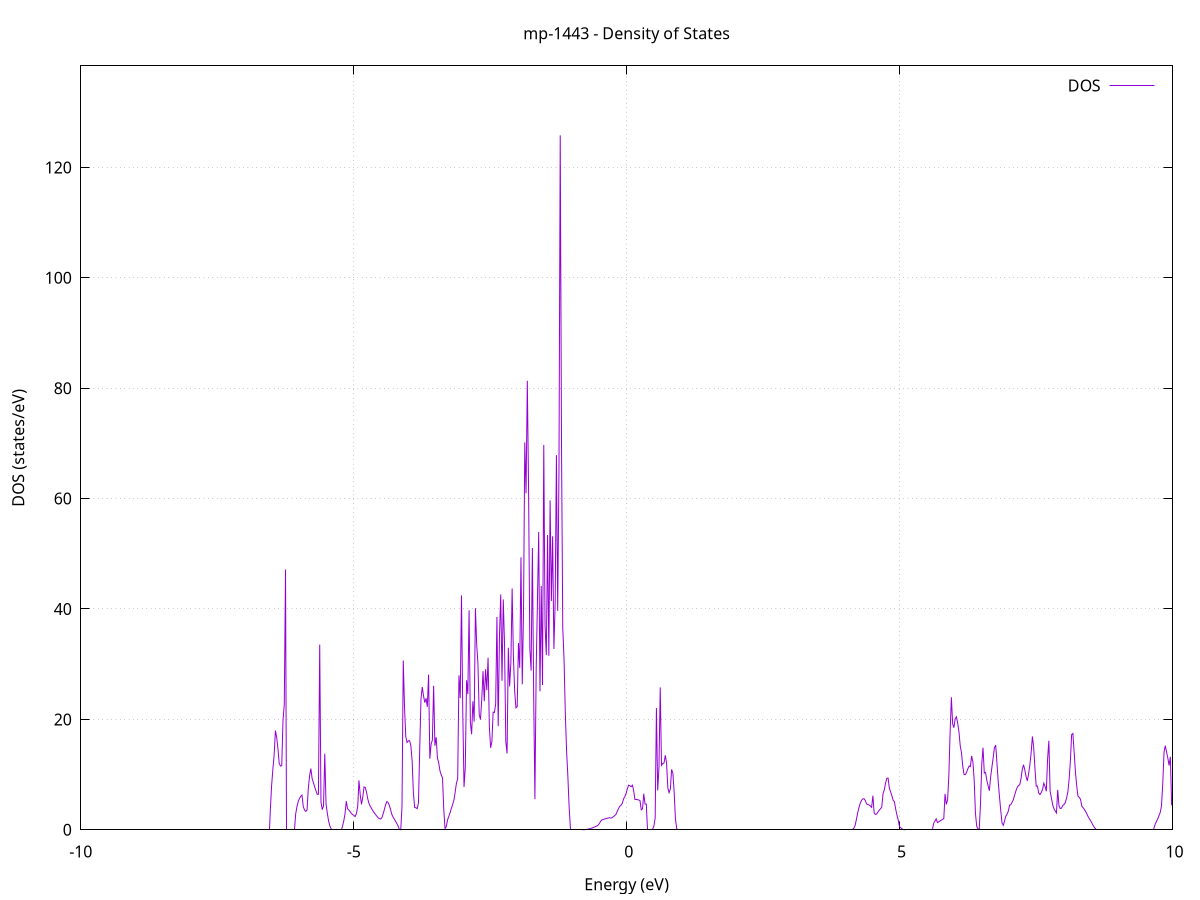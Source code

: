 set title 'mp-1443 - Density of States'
set xlabel 'Energy (eV)'
set ylabel 'DOS (states/eV)'
set grid
set xrange [-10:10]
set yrange [0:138.393]
set xzeroaxis lt -1
set terminal png size 800,600
set output 'mp-1443_dos_gnuplot.png'
plot '-' using 1:2 with lines title 'DOS'
-23.966500 0.000000
-23.943300 0.000000
-23.920100 0.000000
-23.897000 0.000000
-23.873800 0.000000
-23.850600 0.000000
-23.827400 0.000000
-23.804200 0.000000
-23.781000 0.000000
-23.757800 0.000000
-23.734600 0.000000
-23.711400 0.000000
-23.688200 0.000000
-23.665100 0.000000
-23.641900 0.000000
-23.618700 0.000000
-23.595500 0.000000
-23.572300 0.000000
-23.549100 0.000000
-23.525900 0.000000
-23.502700 0.000000
-23.479500 0.000000
-23.456300 0.000000
-23.433100 0.000000
-23.410000 0.000000
-23.386800 0.000000
-23.363600 0.000000
-23.340400 0.000000
-23.317200 0.000000
-23.294000 0.000000
-23.270800 0.000000
-23.247600 0.000000
-23.224400 0.000000
-23.201200 0.000000
-23.178100 0.000000
-23.154900 0.000000
-23.131700 0.000000
-23.108500 0.000000
-23.085300 0.000000
-23.062100 0.000000
-23.038900 0.000000
-23.015700 0.000000
-22.992500 0.000000
-22.969300 0.000000
-22.946100 0.000000
-22.923000 0.000000
-22.899800 0.000000
-22.876600 0.000000
-22.853400 0.000000
-22.830200 0.000000
-22.807000 0.000000
-22.783800 0.000000
-22.760600 0.000000
-22.737400 0.000000
-22.714200 0.000000
-22.691100 0.000000
-22.667900 0.000000
-22.644700 0.000000
-22.621500 0.000000
-22.598300 0.000000
-22.575100 0.000000
-22.551900 0.000000
-22.528700 0.000000
-22.505500 0.000000
-22.482300 0.000000
-22.459100 0.000000
-22.436000 0.000000
-22.412800 0.000000
-22.389600 0.000000
-22.366400 0.000000
-22.343200 0.000000
-22.320000 0.000000
-22.296800 0.000000
-22.273600 0.000000
-22.250400 0.000000
-22.227200 0.000000
-22.204100 0.000000
-22.180900 0.000000
-22.157700 0.000000
-22.134500 0.000000
-22.111300 0.000000
-22.088100 0.000000
-22.064900 0.000000
-22.041700 0.000000
-22.018500 0.000000
-21.995300 0.000000
-21.972200 0.000000
-21.949000 0.000000
-21.925800 0.000000
-21.902600 0.000000
-21.879400 0.000000
-21.856200 426.765100
-21.833000 0.000000
-21.809800 0.000000
-21.786600 0.000000
-21.763400 0.000000
-21.740200 0.000000
-21.717100 0.000000
-21.693900 0.000000
-21.670700 0.000000
-21.647500 0.000000
-21.624300 0.000000
-21.601100 0.000000
-21.577900 0.000000
-21.554700 0.000000
-21.531500 0.000000
-21.508300 0.000000
-21.485200 0.000000
-21.462000 0.000000
-21.438800 0.000000
-21.415600 0.000000
-21.392400 0.000000
-21.369200 10.589100
-21.346000 30.200500
-21.322800 55.193300
-21.299600 44.148100
-21.276400 16.289000
-21.253200 0.000000
-21.230100 42.046700
-21.206900 142.842400
-21.183700 0.000000
-21.160500 0.000000
-21.137300 0.000000
-21.114100 0.000000
-21.090900 0.000000
-21.067700 126.673300
-21.044500 316.029500
-21.021300 0.000000
-20.998200 0.000000
-20.975000 0.000000
-20.951800 0.000000
-20.928600 0.000000
-20.905400 0.000000
-20.882200 220.892800
-20.859000 0.000000
-20.835800 0.000000
-20.812600 0.000000
-20.789400 0.000000
-20.766200 0.000000
-20.743100 0.000000
-20.719900 0.000000
-20.696700 0.000000
-20.673500 0.000000
-20.650300 0.000000
-20.627100 0.000000
-20.603900 120.468200
-20.580700 2.411800
-20.557500 0.000000
-20.534300 0.000000
-20.511200 0.000000
-20.488000 0.000000
-20.464800 0.000000
-20.441600 0.000000
-20.418400 0.000000
-20.395200 0.000000
-20.372000 0.000000
-20.348800 0.000000
-20.325600 0.000000
-20.302400 0.000000
-20.279300 0.000000
-20.256100 0.000000
-20.232900 0.000000
-20.209700 0.000000
-20.186500 0.000000
-20.163300 0.000000
-20.140100 0.000000
-20.116900 0.000000
-20.093700 0.000000
-20.070500 0.000000
-20.047300 0.000000
-20.024200 0.000000
-20.001000 0.000000
-19.977800 0.000000
-19.954600 0.000000
-19.931400 0.000000
-19.908200 0.000000
-19.885000 0.000000
-19.861800 0.000000
-19.838600 0.000000
-19.815400 0.000000
-19.792300 0.000000
-19.769100 0.000000
-19.745900 0.000000
-19.722700 0.000000
-19.699500 0.000000
-19.676300 0.000000
-19.653100 0.000000
-19.629900 0.000000
-19.606700 0.000000
-19.583500 0.000000
-19.560300 0.000000
-19.537200 0.000000
-19.514000 0.000000
-19.490800 0.000000
-19.467600 0.000000
-19.444400 0.000000
-19.421200 0.000000
-19.398000 0.000000
-19.374800 0.000000
-19.351600 0.000000
-19.328400 0.000000
-19.305300 0.000000
-19.282100 0.000000
-19.258900 0.000000
-19.235700 0.000000
-19.212500 0.000000
-19.189300 0.000000
-19.166100 0.000000
-19.142900 0.000000
-19.119700 0.000000
-19.096500 0.000000
-19.073300 0.000000
-19.050200 0.000000
-19.027000 0.000000
-19.003800 0.000000
-18.980600 0.000000
-18.957400 0.000000
-18.934200 3.470200
-18.911000 44.858000
-18.887800 13.830000
-18.864600 74.790700
-18.841400 12.727500
-18.818300 0.000000
-18.795100 450.624800
-18.771900 210.288300
-18.748700 347.256200
-18.725500 34.962500
-18.702300 0.000000
-18.679100 0.000000
-18.655900 0.000000
-18.632700 2.700800
-18.609500 42.703100
-18.586400 65.333900
-18.563200 30.986300
-18.540000 20.378600
-18.516800 0.000000
-18.493600 10.558000
-18.470400 15.660300
-18.447200 17.293300
-18.424000 110.321600
-18.400800 23.202400
-18.377600 15.510800
-18.354400 110.995400
-18.331300 91.717100
-18.308100 4.155200
-18.284900 0.000000
-18.261700 0.000000
-18.238500 0.000000
-18.215300 81.211600
-18.192100 51.184600
-18.168900 0.000000
-18.145700 0.000000
-18.122500 0.000000
-18.099400 0.000000
-18.076200 0.000000
-18.053000 0.000000
-18.029800 0.000000
-18.006600 0.000000
-17.983400 0.000000
-17.960200 0.000000
-17.937000 0.000000
-17.913800 0.000000
-17.890600 0.000000
-17.867400 0.000000
-17.844300 0.000000
-17.821100 0.000000
-17.797900 0.000000
-17.774700 0.000000
-17.751500 0.000000
-17.728300 0.000000
-17.705100 0.000000
-17.681900 0.000000
-17.658700 0.000000
-17.635500 0.000000
-17.612400 0.000000
-17.589200 0.000000
-17.566000 0.000000
-17.542800 0.000000
-17.519600 0.000000
-17.496400 0.000000
-17.473200 0.000000
-17.450000 0.000000
-17.426800 0.000000
-17.403600 0.000000
-17.380400 0.000000
-17.357300 0.000000
-17.334100 0.000000
-17.310900 0.000000
-17.287700 0.000000
-17.264500 0.000000
-17.241300 0.000000
-17.218100 0.000000
-17.194900 0.000000
-17.171700 0.000000
-17.148500 0.000000
-17.125400 0.000000
-17.102200 0.000000
-17.079000 0.000000
-17.055800 0.000000
-17.032600 0.000000
-17.009400 0.000000
-16.986200 0.000000
-16.963000 0.000000
-16.939800 0.000000
-16.916600 0.000000
-16.893500 0.000000
-16.870300 0.000000
-16.847100 0.000000
-16.823900 0.000000
-16.800700 0.000000
-16.777500 0.000000
-16.754300 0.000000
-16.731100 0.000000
-16.707900 0.000000
-16.684700 0.000000
-16.661500 0.000000
-16.638400 0.000000
-16.615200 0.000000
-16.592000 0.000000
-16.568800 0.000000
-16.545600 0.000000
-16.522400 0.000000
-16.499200 0.000000
-16.476000 0.000000
-16.452800 0.000000
-16.429600 0.000000
-16.406500 0.000000
-16.383300 0.000000
-16.360100 0.000000
-16.336900 0.000000
-16.313700 0.000000
-16.290500 0.000000
-16.267300 0.000000
-16.244100 0.000000
-16.220900 0.000000
-16.197700 0.000000
-16.174500 0.000000
-16.151400 0.000000
-16.128200 0.000000
-16.105000 0.000000
-16.081800 0.000000
-16.058600 0.000000
-16.035400 0.000000
-16.012200 0.000000
-15.989000 0.000000
-15.965800 0.000000
-15.942600 0.000000
-15.919500 0.000000
-15.896300 0.000000
-15.873100 0.000000
-15.849900 0.000000
-15.826700 0.000000
-15.803500 0.000000
-15.780300 0.000000
-15.757100 0.000000
-15.733900 0.000000
-15.710700 0.000000
-15.687500 0.000000
-15.664400 0.000000
-15.641200 0.000000
-15.618000 0.000000
-15.594800 0.000000
-15.571600 0.000000
-15.548400 0.000000
-15.525200 0.000000
-15.502000 0.000000
-15.478800 0.000000
-15.455600 0.000000
-15.432500 0.000000
-15.409300 0.000000
-15.386100 0.000000
-15.362900 0.000000
-15.339700 0.000000
-15.316500 0.000000
-15.293300 0.000000
-15.270100 0.000000
-15.246900 0.000000
-15.223700 0.000000
-15.200600 0.000000
-15.177400 0.000000
-15.154200 0.000000
-15.131000 0.000000
-15.107800 0.000000
-15.084600 0.000000
-15.061400 0.000000
-15.038200 0.000000
-15.015000 0.000000
-14.991800 0.000000
-14.968600 0.000000
-14.945500 0.000000
-14.922300 0.000000
-14.899100 0.000000
-14.875900 0.000000
-14.852700 0.000000
-14.829500 0.000000
-14.806300 0.000000
-14.783100 0.000000
-14.759900 0.000000
-14.736700 0.000000
-14.713600 0.000000
-14.690400 0.000000
-14.667200 0.000000
-14.644000 0.000000
-14.620800 0.000000
-14.597600 0.000000
-14.574400 0.000000
-14.551200 0.000000
-14.528000 0.000000
-14.504800 0.000000
-14.481600 0.000000
-14.458500 0.000000
-14.435300 0.000000
-14.412100 0.000000
-14.388900 0.000000
-14.365700 0.000000
-14.342500 0.000000
-14.319300 0.000000
-14.296100 0.000000
-14.272900 0.000000
-14.249700 0.000000
-14.226600 0.000000
-14.203400 0.000000
-14.180200 0.000000
-14.157000 0.000000
-14.133800 0.000000
-14.110600 0.000000
-14.087400 0.000000
-14.064200 0.000000
-14.041000 0.000000
-14.017800 0.000000
-13.994600 0.000000
-13.971500 0.000000
-13.948300 0.000000
-13.925100 0.000000
-13.901900 0.000000
-13.878700 0.000000
-13.855500 0.000000
-13.832300 0.000000
-13.809100 0.000000
-13.785900 0.000000
-13.762700 0.000000
-13.739600 0.000000
-13.716400 0.000000
-13.693200 0.000000
-13.670000 0.000000
-13.646800 0.000000
-13.623600 0.000000
-13.600400 0.000000
-13.577200 0.000000
-13.554000 0.000000
-13.530800 0.000000
-13.507700 0.000000
-13.484500 0.000000
-13.461300 0.000000
-13.438100 0.000000
-13.414900 0.000000
-13.391700 0.000000
-13.368500 0.000000
-13.345300 0.000000
-13.322100 0.000000
-13.298900 0.000000
-13.275700 0.000000
-13.252600 0.000000
-13.229400 0.000000
-13.206200 0.000000
-13.183000 0.000000
-13.159800 0.000000
-13.136600 0.000000
-13.113400 0.000000
-13.090200 0.000000
-13.067000 0.000000
-13.043800 0.000000
-13.020700 0.000000
-12.997500 0.000000
-12.974300 0.000000
-12.951100 0.000000
-12.927900 0.000000
-12.904700 0.000000
-12.881500 0.000000
-12.858300 0.000000
-12.835100 0.000000
-12.811900 0.000000
-12.788700 0.000000
-12.765600 0.000000
-12.742400 0.000000
-12.719200 0.000000
-12.696000 0.000000
-12.672800 0.000000
-12.649600 0.000000
-12.626400 0.000000
-12.603200 0.000000
-12.580000 0.000000
-12.556800 0.000000
-12.533700 0.000000
-12.510500 0.000000
-12.487300 0.000000
-12.464100 0.000000
-12.440900 0.000000
-12.417700 0.000000
-12.394500 0.000000
-12.371300 0.000000
-12.348100 0.000000
-12.324900 0.000000
-12.301700 0.000000
-12.278600 0.000000
-12.255400 0.000000
-12.232200 0.000000
-12.209000 0.000000
-12.185800 0.000000
-12.162600 0.000000
-12.139400 0.000000
-12.116200 0.000000
-12.093000 0.000000
-12.069800 0.000000
-12.046700 0.000000
-12.023500 0.000000
-12.000300 0.000000
-11.977100 0.000000
-11.953900 0.000000
-11.930700 0.000000
-11.907500 0.000000
-11.884300 0.000000
-11.861100 0.000000
-11.837900 0.000000
-11.814800 0.000000
-11.791600 0.000000
-11.768400 0.000000
-11.745200 0.000000
-11.722000 0.000000
-11.698800 0.000000
-11.675600 0.000000
-11.652400 0.000000
-11.629200 0.000000
-11.606000 0.000000
-11.582800 0.000000
-11.559700 0.000000
-11.536500 0.000000
-11.513300 0.000000
-11.490100 0.000000
-11.466900 0.000000
-11.443700 0.000000
-11.420500 0.000000
-11.397300 0.000000
-11.374100 0.000000
-11.350900 0.000000
-11.327800 0.000000
-11.304600 0.000000
-11.281400 0.000000
-11.258200 0.000000
-11.235000 0.000000
-11.211800 0.000000
-11.188600 0.000000
-11.165400 0.000000
-11.142200 0.000000
-11.119000 0.000000
-11.095800 0.000000
-11.072700 0.000000
-11.049500 0.000000
-11.026300 0.000000
-11.003100 0.000000
-10.979900 0.000000
-10.956700 0.000000
-10.933500 0.000000
-10.910300 0.000000
-10.887100 0.000000
-10.863900 0.000000
-10.840800 0.000000
-10.817600 0.000000
-10.794400 0.000000
-10.771200 0.000000
-10.748000 0.000000
-10.724800 0.000000
-10.701600 0.000000
-10.678400 0.000000
-10.655200 0.000000
-10.632000 0.000000
-10.608800 0.000000
-10.585700 0.000000
-10.562500 0.000000
-10.539300 0.000000
-10.516100 0.000000
-10.492900 0.000000
-10.469700 0.000000
-10.446500 0.000000
-10.423300 0.000000
-10.400100 0.000000
-10.376900 0.000000
-10.353800 0.000000
-10.330600 0.000000
-10.307400 0.000000
-10.284200 0.000000
-10.261000 0.000000
-10.237800 0.000000
-10.214600 0.000000
-10.191400 0.000000
-10.168200 0.000000
-10.145000 0.000000
-10.121900 0.000000
-10.098700 0.000000
-10.075500 0.000000
-10.052300 0.000000
-10.029100 0.000000
-10.005900 0.000000
-9.982700 0.000000
-9.959500 0.000000
-9.936300 0.000000
-9.913100 0.000000
-9.889900 0.000000
-9.866800 0.000000
-9.843600 0.000000
-9.820400 0.000000
-9.797200 0.000000
-9.774000 0.000000
-9.750800 0.000000
-9.727600 0.000000
-9.704400 0.000000
-9.681200 0.000000
-9.658000 0.000000
-9.634900 0.000000
-9.611700 0.000000
-9.588500 0.000000
-9.565300 0.000000
-9.542100 0.000000
-9.518900 0.000000
-9.495700 0.000000
-9.472500 0.000000
-9.449300 0.000000
-9.426100 0.000000
-9.402900 0.000000
-9.379800 0.000000
-9.356600 0.000000
-9.333400 0.000000
-9.310200 0.000000
-9.287000 0.000000
-9.263800 0.000000
-9.240600 0.000000
-9.217400 0.000000
-9.194200 0.000000
-9.171000 0.000000
-9.147900 0.000000
-9.124700 0.000000
-9.101500 0.000000
-9.078300 0.000000
-9.055100 0.000000
-9.031900 0.000000
-9.008700 0.000000
-8.985500 0.000000
-8.962300 0.000000
-8.939100 0.000000
-8.915900 0.000000
-8.892800 0.000000
-8.869600 0.000000
-8.846400 0.000000
-8.823200 0.000000
-8.800000 0.000000
-8.776800 0.000000
-8.753600 0.000000
-8.730400 0.000000
-8.707200 0.000000
-8.684000 0.000000
-8.660900 0.000000
-8.637700 0.000000
-8.614500 0.000000
-8.591300 0.000000
-8.568100 0.000000
-8.544900 0.000000
-8.521700 0.000000
-8.498500 0.000000
-8.475300 0.000000
-8.452100 0.000000
-8.429000 0.000000
-8.405800 0.000000
-8.382600 0.000000
-8.359400 0.000000
-8.336200 0.000000
-8.313000 0.000000
-8.289800 0.000000
-8.266600 0.000000
-8.243400 0.000000
-8.220200 0.000000
-8.197000 0.000000
-8.173900 0.000000
-8.150700 0.000000
-8.127500 0.000000
-8.104300 0.000000
-8.081100 0.000000
-8.057900 0.000000
-8.034700 0.000000
-8.011500 0.000000
-7.988300 0.000000
-7.965100 0.000000
-7.942000 0.000000
-7.918800 0.000000
-7.895600 0.000000
-7.872400 0.000000
-7.849200 0.000000
-7.826000 0.000000
-7.802800 0.000000
-7.779600 0.000000
-7.756400 0.000000
-7.733200 0.000000
-7.710000 0.000000
-7.686900 0.000000
-7.663700 0.000000
-7.640500 0.000000
-7.617300 0.000000
-7.594100 0.000000
-7.570900 0.000000
-7.547700 0.000000
-7.524500 0.000000
-7.501300 0.000000
-7.478100 0.000000
-7.455000 0.000000
-7.431800 0.000000
-7.408600 0.000000
-7.385400 0.000000
-7.362200 0.000000
-7.339000 0.000000
-7.315800 0.000000
-7.292600 0.000000
-7.269400 0.000000
-7.246200 0.000000
-7.223000 0.000000
-7.199900 0.000000
-7.176700 0.000000
-7.153500 0.000000
-7.130300 0.000000
-7.107100 0.000000
-7.083900 0.000000
-7.060700 0.000000
-7.037500 0.000000
-7.014300 0.000000
-6.991100 0.000000
-6.968000 0.000000
-6.944800 0.000000
-6.921600 0.000000
-6.898400 0.000000
-6.875200 0.000000
-6.852000 0.000000
-6.828800 0.000000
-6.805600 0.000000
-6.782400 0.000000
-6.759200 0.000000
-6.736100 0.000000
-6.712900 0.000000
-6.689700 0.000000
-6.666500 0.000000
-6.643300 0.000000
-6.620100 0.000000
-6.596900 0.000000
-6.573700 0.000000
-6.550500 0.000000
-6.527300 3.692300
-6.504100 8.012700
-6.481000 11.001000
-6.457800 13.533400
-6.434600 17.968400
-6.411400 16.750400
-6.388200 14.699900
-6.365000 12.017400
-6.341800 11.542700
-6.318600 11.613300
-6.295400 19.849800
-6.272200 22.659000
-6.249100 47.153700
-6.225900 0.000000
-6.202700 0.000000
-6.179500 0.000000
-6.156300 0.000000
-6.133100 0.000000
-6.109900 0.000000
-6.086700 0.000000
-6.063500 2.830800
-6.040300 4.189300
-6.017100 5.123400
-5.994000 5.672000
-5.970800 6.065700
-5.947600 6.277700
-5.924400 4.233700
-5.901200 3.563800
-5.878000 3.325500
-5.854800 3.608700
-5.831600 7.555900
-5.808400 9.764900
-5.785200 11.096900
-5.762100 9.280000
-5.738900 8.560900
-5.715700 7.773400
-5.692500 7.110800
-5.669300 6.433500
-5.646100 6.425000
-5.622900 33.541700
-5.599700 5.012700
-5.576500 3.646400
-5.553300 4.283200
-5.530100 13.799700
-5.507000 4.646800
-5.483800 3.024100
-5.460600 1.605900
-5.437400 0.698500
-5.414200 0.000000
-5.391000 0.000000
-5.367800 0.000000
-5.344600 0.000000
-5.321400 0.000000
-5.298200 0.000000
-5.275100 0.000000
-5.251900 0.000000
-5.228700 0.000000
-5.205500 0.610600
-5.182300 1.615200
-5.159100 2.898800
-5.135900 5.194000
-5.112700 3.816000
-5.089500 3.589000
-5.066300 3.294500
-5.043200 2.932400
-5.020000 2.768400
-4.996800 2.594800
-4.973600 2.394600
-4.950400 2.954600
-4.927200 4.174900
-4.904000 8.940200
-4.880800 6.326000
-4.857600 4.606100
-4.834400 5.874100
-4.811200 7.748800
-4.788100 7.671300
-4.764900 6.757200
-4.741700 5.542300
-4.718500 4.715600
-4.695300 4.240000
-4.672100 3.821500
-4.648900 3.454100
-4.625700 3.111200
-4.602500 2.789700
-4.579300 2.489700
-4.556200 2.211200
-4.533000 2.022600
-4.509800 1.963300
-4.486600 2.132600
-4.463400 2.784900
-4.440200 3.618300
-4.417000 4.522900
-4.393800 5.109700
-4.370600 4.942300
-4.347400 4.419800
-4.324200 3.625300
-4.301100 2.766500
-4.277900 2.279200
-4.254700 1.904600
-4.231500 1.523000
-4.208300 1.114600
-4.185100 0.628800
-4.161900 0.044700
-4.138700 0.000000
-4.115500 4.238100
-4.092300 30.668300
-4.069200 22.219400
-4.046000 16.847000
-4.022800 15.826700
-3.999600 16.109100
-3.976400 16.129500
-3.953200 15.222100
-3.930000 12.480100
-3.906800 6.694400
-3.883600 4.030300
-3.860400 3.987900
-3.837200 3.823000
-3.814100 4.854600
-3.790900 14.653900
-3.767700 23.710900
-3.744500 25.860900
-3.721300 24.263200
-3.698100 23.034600
-3.674900 23.834000
-3.651700 22.268700
-3.628500 28.110300
-3.605300 12.879600
-3.582200 15.521400
-3.559000 16.242800
-3.535800 26.080200
-3.512600 15.223800
-3.489400 16.768100
-3.466200 12.983500
-3.443000 12.139200
-3.419800 10.679500
-3.396600 9.958700
-3.373400 9.387100
-3.350300 3.702100
-3.327100 0.186700
-3.303900 0.608800
-3.280700 1.789200
-3.257500 2.441500
-3.234300 3.074900
-3.211100 3.885100
-3.187900 4.568800
-3.164700 5.360700
-3.141500 6.811000
-3.118300 8.453500
-3.095200 9.221900
-3.072000 27.972300
-3.048800 23.840000
-3.025600 42.464400
-3.002400 21.514300
-2.979200 7.750600
-2.956000 11.310400
-2.932800 27.076800
-2.909600 24.576400
-2.886400 39.770800
-2.863300 19.510900
-2.840100 17.310800
-2.816900 23.280600
-2.793700 19.594000
-2.770500 40.133600
-2.747300 33.619100
-2.724100 30.080800
-2.700900 20.849600
-2.677700 19.964900
-2.654500 23.611300
-2.631300 28.732800
-2.608200 23.292600
-2.585000 29.079800
-2.561800 25.290600
-2.538600 31.181600
-2.515400 18.688800
-2.492200 14.852200
-2.469000 15.941400
-2.445800 21.317600
-2.422600 21.243200
-2.399400 22.787800
-2.376300 38.548500
-2.353100 18.768400
-2.329900 35.078400
-2.306700 42.638900
-2.283500 27.003200
-2.260300 41.734800
-2.237100 33.609000
-2.213900 15.965500
-2.190700 13.836200
-2.167500 32.984500
-2.144300 25.979200
-2.121200 30.222600
-2.098000 43.716500
-2.074800 31.448200
-2.051600 25.119500
-2.028400 22.096500
-2.005200 22.297000
-1.982000 33.846700
-1.958800 29.331900
-1.935600 49.369400
-1.912400 26.356500
-1.889300 39.480900
-1.866100 70.184300
-1.842900 60.947900
-1.819700 81.332700
-1.796500 61.566900
-1.773300 32.825300
-1.750100 28.836300
-1.726900 51.049700
-1.703700 24.915400
-1.680500 5.557400
-1.657400 29.059400
-1.634200 41.438000
-1.611000 53.957700
-1.587800 25.075800
-1.564600 44.167600
-1.541400 26.231700
-1.518200 69.718400
-1.495000 36.997100
-1.471800 31.642100
-1.448600 53.398700
-1.425400 31.523700
-1.402300 59.673300
-1.379100 41.429200
-1.355900 53.175600
-1.332700 32.751300
-1.309500 41.177500
-1.286300 67.867100
-1.263100 39.661000
-1.239900 64.505400
-1.216700 125.811400
-1.193500 69.982600
-1.170400 36.589900
-1.147200 31.006400
-1.124000 21.317300
-1.100800 14.398300
-1.077600 9.840300
-1.054400 4.232300
-1.031200 0.000000
-1.008000 0.000000
-0.984800 0.000000
-0.961600 0.000000
-0.938400 0.000000
-0.915300 0.000000
-0.892100 0.000000
-0.868900 0.000000
-0.845700 0.000000
-0.822500 0.000000
-0.799300 0.003000
-0.776100 0.015900
-0.752900 0.039000
-0.729700 0.072200
-0.706500 0.115700
-0.683400 0.169400
-0.660200 0.233200
-0.637000 0.307200
-0.613800 0.391500
-0.590600 0.485900
-0.567400 0.590500
-0.544200 0.707900
-0.521000 0.864600
-0.497800 1.165800
-0.474600 1.579300
-0.451400 1.789500
-0.428300 1.868300
-0.405100 1.941200
-0.381900 2.010700
-0.358700 2.076800
-0.335500 2.139400
-0.312300 2.172200
-0.289100 2.108900
-0.265900 2.205600
-0.242700 2.377900
-0.219500 2.559500
-0.196400 2.780600
-0.173200 3.325400
-0.150000 3.817700
-0.126800 4.257600
-0.103600 4.443000
-0.080400 4.761900
-0.057200 5.582200
-0.034000 5.981600
-0.010800 6.580700
0.012400 7.418000
0.035500 8.075200
0.058700 7.996000
0.081900 7.801800
0.105100 8.079300
0.128300 7.148600
0.151500 5.499700
0.174700 5.493500
0.197900 5.459000
0.221100 5.396000
0.244300 5.304600
0.267500 3.616500
0.290600 3.788600
0.313800 6.533500
0.337000 4.662100
0.360200 4.635900
0.383400 0.000000
0.406600 0.000000
0.429800 0.000000
0.453000 0.000000
0.476200 0.000000
0.499400 0.670100
0.522500 2.132600
0.545700 22.048100
0.568900 7.110600
0.592100 11.314100
0.615300 25.796500
0.638500 11.667500
0.661700 12.008300
0.684900 12.102600
0.708100 13.497400
0.731300 12.110000
0.754500 7.565000
0.777600 6.721200
0.800800 7.406200
0.824000 10.938800
0.847200 10.236200
0.870400 6.818900
0.893600 2.010900
0.916800 0.240100
0.940000 0.000000
0.963200 0.000000
0.986400 0.000000
1.009500 0.000000
1.032700 0.000000
1.055900 0.000000
1.079100 0.000000
1.102300 0.000000
1.125500 0.000000
1.148700 0.000000
1.171900 0.000000
1.195100 0.000000
1.218300 0.000000
1.241400 0.000000
1.264600 0.000000
1.287800 0.000000
1.311000 0.000000
1.334200 0.000000
1.357400 0.000000
1.380600 0.000000
1.403800 0.000000
1.427000 0.000000
1.450200 0.000000
1.473400 0.000000
1.496500 0.000000
1.519700 0.000000
1.542900 0.000000
1.566100 0.000000
1.589300 0.000000
1.612500 0.000000
1.635700 0.000000
1.658900 0.000000
1.682100 0.000000
1.705300 0.000000
1.728400 0.000000
1.751600 0.000000
1.774800 0.000000
1.798000 0.000000
1.821200 0.000000
1.844400 0.000000
1.867600 0.000000
1.890800 0.000000
1.914000 0.000000
1.937200 0.000000
1.960400 0.000000
1.983500 0.000000
2.006700 0.000000
2.029900 0.000000
2.053100 0.000000
2.076300 0.000000
2.099500 0.000000
2.122700 0.000000
2.145900 0.000000
2.169100 0.000000
2.192300 0.000000
2.215400 0.000000
2.238600 0.000000
2.261800 0.000000
2.285000 0.000000
2.308200 0.000000
2.331400 0.000000
2.354600 0.000000
2.377800 0.000000
2.401000 0.000000
2.424200 0.000000
2.447400 0.000000
2.470500 0.000000
2.493700 0.000000
2.516900 0.000000
2.540100 0.000000
2.563300 0.000000
2.586500 0.000000
2.609700 0.000000
2.632900 0.000000
2.656100 0.000000
2.679300 0.000000
2.702400 0.000000
2.725600 0.000000
2.748800 0.000000
2.772000 0.000000
2.795200 0.000000
2.818400 0.000000
2.841600 0.000000
2.864800 0.000000
2.888000 0.000000
2.911200 0.000000
2.934300 0.000000
2.957500 0.000000
2.980700 0.000000
3.003900 0.000000
3.027100 0.000000
3.050300 0.000000
3.073500 0.000000
3.096700 0.000000
3.119900 0.000000
3.143100 0.000000
3.166300 0.000000
3.189400 0.000000
3.212600 0.000000
3.235800 0.000000
3.259000 0.000000
3.282200 0.000000
3.305400 0.000000
3.328600 0.000000
3.351800 0.000000
3.375000 0.000000
3.398200 0.000000
3.421300 0.000000
3.444500 0.000000
3.467700 0.000000
3.490900 0.000000
3.514100 0.000000
3.537300 0.000000
3.560500 0.000000
3.583700 0.000000
3.606900 0.000000
3.630100 0.000000
3.653300 0.000000
3.676400 0.000000
3.699600 0.000000
3.722800 0.000000
3.746000 0.000000
3.769200 0.000000
3.792400 0.000000
3.815600 0.000000
3.838800 0.000000
3.862000 0.000000
3.885200 0.000000
3.908300 0.000000
3.931500 0.000000
3.954700 0.000000
3.977900 0.000000
4.001100 0.000000
4.024300 0.000000
4.047500 0.000000
4.070700 0.000000
4.093900 0.000000
4.117100 0.000000
4.140300 0.000000
4.163400 0.290400
4.186600 0.836000
4.209800 1.888000
4.233000 3.097900
4.256200 4.027000
4.279400 4.812900
4.302600 5.333100
4.325800 5.581700
4.349000 5.618600
4.372200 5.314600
4.395300 4.689500
4.418500 4.573100
4.441700 4.487700
4.464900 4.317100
4.488100 4.061300
4.511300 6.173500
4.534500 3.016000
4.557700 2.776000
4.580900 2.871600
4.604100 3.216800
4.627200 3.550200
4.650400 3.812500
4.673600 4.091100
4.696800 6.528900
4.720000 7.228100
4.743200 8.443500
4.766400 9.318700
4.789600 9.373500
4.812800 7.524600
4.836000 6.881300
4.859200 6.150500
4.882300 5.332200
4.905500 5.103800
4.928700 3.758800
4.951900 2.641100
4.975100 1.789300
4.998300 0.577900
5.021500 0.351400
5.044700 0.168700
5.067900 0.052000
5.091100 0.002000
5.114200 0.000000
5.137400 0.000000
5.160600 0.000000
5.183800 0.000000
5.207000 0.000000
5.230200 0.000000
5.253400 0.000000
5.276600 0.000000
5.299800 0.000000
5.323000 0.000000
5.346200 0.000000
5.369300 0.000000
5.392500 0.000000
5.415700 0.000000
5.438900 0.000000
5.462100 0.000000
5.485300 0.000000
5.508500 0.000000
5.531700 0.000000
5.554900 0.000000
5.578100 0.000000
5.601200 0.000000
5.624400 1.180600
5.647600 1.560700
5.670800 1.985000
5.694000 1.302400
5.717200 1.441900
5.740400 1.583300
5.763600 1.726800
5.786800 1.872200
5.810000 2.019600
5.833200 6.506900
5.856300 4.599700
5.879500 5.413000
5.902700 9.822300
5.925900 17.632400
5.949100 24.000300
5.972300 19.166600
5.995500 18.499600
6.018700 20.143300
6.041900 20.471800
6.065100 19.279000
6.088200 17.737000
6.111400 15.191600
6.134600 13.913000
6.157800 11.518500
6.181000 10.029000
6.204200 9.999900
6.227400 10.396000
6.250600 11.033500
6.273800 11.554900
6.297000 11.440600
6.320100 13.375700
6.343300 12.258900
6.366500 9.143100
6.389700 3.048400
6.412900 0.633900
6.436100 0.151400
6.459300 0.110200
6.482500 4.611700
6.505700 11.911800
6.528900 14.870500
6.552100 10.277800
6.575200 10.388600
6.598400 8.950300
6.621600 7.994100
6.644800 7.072100
6.668000 9.535600
6.691200 11.312100
6.714400 13.003000
6.737600 14.837500
6.760800 15.336300
6.784000 12.087300
6.807100 8.732200
6.830300 5.997500
6.853500 3.476900
6.876700 1.235200
6.899900 0.808600
6.923100 1.584300
6.946300 2.465600
6.969500 2.850000
6.992700 3.414200
7.015900 4.471200
7.039100 4.549200
7.062200 5.002100
7.085400 5.481900
7.108600 6.275600
7.131800 7.063000
7.155000 7.670800
7.178200 8.014800
7.201400 8.160400
7.224600 9.243100
7.247800 10.923500
7.271000 11.790700
7.294100 10.840300
7.317300 9.654000
7.340500 8.868000
7.363700 10.115700
7.386900 11.746200
7.410100 13.898900
7.433300 16.902800
7.456500 14.999100
7.479700 11.201300
7.502900 7.901000
7.526100 7.909900
7.549200 6.658600
7.572400 6.376600
7.595600 6.755500
7.618800 7.272000
7.642000 8.443200
7.665200 7.875000
7.688400 6.964600
7.711600 12.783600
7.734800 16.127400
7.758000 6.998700
7.781100 5.774900
7.804300 4.568800
7.827500 3.848400
7.850700 3.406100
7.873900 3.034700
7.897100 7.242200
7.920300 4.329500
7.943500 3.853300
7.966700 3.919700
7.989900 4.402900
8.013000 4.592600
8.036200 4.912000
8.059400 5.751100
8.082600 6.802700
8.105800 9.130900
8.129000 12.418500
8.152200 17.246600
8.175400 17.447100
8.198600 14.009000
8.221800 10.459400
8.245000 7.965800
8.268100 6.090600
8.291300 5.876400
8.314500 5.528400
8.337700 4.298800
8.360900 4.019400
8.384100 3.702600
8.407300 3.329100
8.430500 2.899000
8.453700 2.393300
8.476900 2.003800
8.500000 1.638700
8.523200 1.217800
8.546400 0.785500
8.569600 0.425400
8.592800 0.137600
8.616000 0.000000
8.639200 0.000000
8.662400 0.000000
8.685600 0.000000
8.708800 0.000000
8.732000 0.000000
8.755100 0.000000
8.778300 0.000000
8.801500 0.000000
8.824700 0.000000
8.847900 0.000000
8.871100 0.000000
8.894300 0.000000
8.917500 0.000000
8.940700 0.000000
8.963900 0.000000
8.987000 0.000000
9.010200 0.000000
9.033400 0.000000
9.056600 0.000000
9.079800 0.000000
9.103000 0.000000
9.126200 0.000000
9.149400 0.000000
9.172600 0.000000
9.195800 0.000000
9.219000 0.000000
9.242100 0.000000
9.265300 0.000000
9.288500 0.000000
9.311700 0.000000
9.334900 0.000000
9.358100 0.000000
9.381300 0.000000
9.404500 0.000000
9.427700 0.000000
9.450900 0.000000
9.474000 0.000000
9.497200 0.000000
9.520400 0.000000
9.543600 0.000000
9.566800 0.000000
9.590000 0.000000
9.613200 0.000000
9.636400 0.000000
9.659600 0.000000
9.682800 1.004900
9.705900 1.480000
9.729100 1.994400
9.752300 2.548200
9.775500 3.141300
9.798700 4.364600
9.821900 8.462100
9.845100 14.087300
9.868300 15.235000
9.891500 14.068500
9.914700 12.978800
9.937900 11.657100
9.961000 13.222400
9.984200 4.436300
10.007400 5.900600
10.030600 8.053400
10.053800 10.061900
10.077000 11.039800
10.100200 10.618300
10.123400 11.471700
10.146600 7.805400
10.169800 1.881200
10.192900 3.187400
10.216100 5.341200
10.239300 13.108800
10.262500 14.996600
10.285700 15.381100
10.308900 15.946800
10.332100 10.879200
10.355300 10.124800
10.378500 20.011000
10.401700 20.528300
10.424900 16.873400
10.448000 11.488700
10.471200 3.317500
10.494400 1.697200
10.517600 0.761200
10.540800 0.335200
10.564000 1.179900
10.587200 7.063200
10.610400 14.552500
10.633600 13.556600
10.656800 11.512100
10.679900 8.424300
10.703100 11.601800
10.726300 6.028700
10.749500 16.630200
10.772700 16.801500
10.795900 15.875500
10.819100 13.612700
10.842300 14.074400
10.865500 14.139200
10.888700 4.367800
10.911900 2.459500
10.935000 1.653900
10.958200 1.039100
10.981400 0.751300
11.004600 0.664100
11.027800 0.757100
11.051000 1.023700
11.074200 1.357900
11.097400 1.689800
11.120600 1.974100
11.143800 2.209400
11.166900 2.381300
11.190100 2.557200
11.213300 2.795000
11.236500 3.028900
11.259700 3.195900
11.282900 3.369000
11.306100 3.557900
11.329300 3.792000
11.352500 3.983600
11.375700 4.135500
11.398800 4.247800
11.422000 4.338600
11.445200 4.380500
11.468400 4.408500
11.491600 4.432600
11.514800 4.472800
11.538000 4.533900
11.561200 4.608000
11.584400 4.671300
11.607600 4.745200
11.630800 4.846900
11.653900 4.946100
11.677100 5.027400
11.700300 5.049200
11.723500 5.046300
11.746700 5.097700
11.769900 5.839700
11.793100 5.873700
11.816300 5.920800
11.839500 6.180000
11.862700 6.452200
11.885800 6.723100
11.909000 6.749600
11.932200 6.757400
11.955400 6.811700
11.978600 6.884900
12.001800 7.089600
12.025000 7.252600
12.048200 7.465400
12.071400 7.696100
12.094600 7.892800
12.117800 8.192900
12.140900 8.647000
12.164100 9.627100
12.187300 9.834800
12.210500 9.967700
12.233700 9.602400
12.256900 9.236800
12.280100 8.957600
12.303300 9.126300
12.326500 8.250600
12.349700 8.048400
12.372800 7.917300
12.396000 7.798900
12.419200 7.026800
12.442400 7.019100
12.465600 7.526900
12.488800 8.054600
12.512000 7.734000
12.535200 10.170500
12.558400 10.587900
12.581600 10.193000
12.604800 9.875200
12.627900 9.421200
12.651100 8.291900
12.674300 8.719800
12.697500 8.418400
12.720700 8.243500
12.743900 7.487300
12.767100 7.879100
12.790300 8.198800
12.813500 10.800700
12.836700 6.168400
12.859800 7.040800
12.883000 7.261700
12.906200 7.087800
12.929400 7.172800
12.952600 7.235700
12.975800 8.449900
12.999000 12.656100
13.022200 9.399700
13.045400 6.014900
13.068600 6.470500
13.091700 6.641100
13.114900 6.850100
13.138100 7.097200
13.161300 9.874000
13.184500 10.212500
13.207700 9.634800
13.230900 9.036100
13.254100 8.426300
13.277300 7.791700
13.300500 10.874300
13.323700 16.582700
13.346800 20.196800
13.370000 19.670500
13.393200 7.647600
13.416400 9.313300
13.439600 10.408100
13.462800 14.796700
13.486000 15.022400
13.509200 19.203600
13.532400 20.112800
13.555600 18.797200
13.578700 18.953600
13.601900 14.546400
13.625100 10.605900
13.648300 7.185700
13.671500 7.923700
13.694700 9.404000
13.717900 11.078800
13.741100 12.628300
13.764300 14.076400
13.787500 18.258900
13.810700 25.117700
13.833800 11.410400
13.857000 10.706900
13.880200 9.938800
13.903400 9.920700
13.926600 9.675000
13.949800 9.497100
13.973000 12.119100
13.996200 12.876300
14.019400 8.265700
14.042600 8.331000
14.065700 8.538900
14.088900 11.621700
14.112100 15.500500
14.135300 12.717700
14.158500 13.972700
14.181700 15.448200
14.204900 16.193500
14.228100 15.093200
14.251300 12.479000
14.274500 10.425500
14.297700 6.947800
14.320800 7.199100
14.344000 8.345600
14.367200 11.469400
14.390400 12.647300
14.413600 9.200900
14.436800 6.875700
14.460000 7.441300
14.483200 9.160700
14.506400 16.677800
14.529600 15.047500
14.552700 14.755200
14.575900 14.919700
14.599100 12.157700
14.622300 11.545100
14.645500 9.917100
14.668700 9.192200
14.691900 8.747500
14.715100 8.815200
14.738300 8.885800
14.761500 10.223600
14.784600 11.761400
14.807800 15.941900
14.831000 16.161900
14.854200 13.716800
14.877400 11.676600
14.900600 10.991300
14.923800 9.929600
14.947000 8.557100
14.970200 7.780000
14.993400 7.641500
15.016600 9.467100
15.039700 10.613800
15.062900 14.606100
15.086100 11.892500
15.109300 12.680600
15.132500 13.406500
15.155700 12.117900
15.178900 11.986200
15.202100 13.076100
15.225300 12.241400
15.248500 11.563800
15.271600 10.456800
15.294800 9.300800
15.318000 6.935100
15.341200 5.638000
15.364400 5.223700
15.387600 8.751400
15.410800 15.414900
15.434000 11.013500
15.457200 10.386100
15.480400 9.736800
15.503600 9.364400
15.526700 8.946200
15.549900 8.556200
15.573100 8.071100
15.596300 9.759200
15.619500 11.107000
15.642700 13.434100
15.665900 11.984900
15.689100 9.180700
15.712300 13.546100
15.735500 9.940600
15.758600 9.562700
15.781800 8.927700
15.805000 8.290800
15.828200 7.761700
15.851400 9.504300
15.874600 10.455900
15.897800 8.883300
15.921000 8.092000
15.944200 8.251400
15.967400 8.747300
15.990600 9.223500
16.013700 9.918200
16.036900 10.526400
16.060100 11.662400
16.083300 16.881900
16.106500 13.404000
16.129700 7.937300
16.152900 6.029100
16.176100 6.962200
16.199300 13.429700
16.222500 10.253300
16.245600 11.518800
16.268800 14.921800
16.292000 17.113300
16.315200 12.723500
16.338400 7.683800
16.361600 7.402000
16.384800 9.220800
16.408000 11.829600
16.431200 16.173800
16.454400 13.674500
16.477500 11.089400
16.500700 6.696200
16.523900 6.921200
16.547100 7.897000
16.570300 8.937400
16.593500 10.521800
16.616700 11.621300
16.639900 12.347600
16.663100 12.407300
16.686300 11.769000
16.709500 8.936100
16.732600 10.042100
16.755800 12.350400
16.779000 14.647900
16.802200 12.220000
16.825400 9.231900
16.848600 8.914900
16.871800 6.652600
16.895000 5.596300
16.918200 4.257900
16.941400 5.874400
16.964500 6.946100
16.987700 8.313100
17.010900 8.398300
17.034100 10.906700
17.057300 13.300000
17.080500 14.769900
17.103700 13.389000
17.126900 11.363500
17.150100 10.482700
17.173300 10.305900
17.196500 10.209600
17.219600 9.906100
17.242800 9.274300
17.266000 8.508400
17.289200 8.840000
17.312400 8.255800
17.335600 8.488700
17.358800 8.803100
17.382000 11.703800
17.405200 13.720100
17.428400 10.384800
17.451500 9.900100
17.474700 12.696400
17.497900 13.939300
17.521100 11.838000
17.544300 11.498700
17.567500 11.203000
17.590700 10.512300
17.613900 9.832900
17.637100 8.838500
17.660300 7.785500
17.683500 9.649500
17.706600 10.849300
17.729800 11.846400
17.753000 13.012300
17.776200 13.371000
17.799400 11.058800
17.822600 11.795700
17.845800 13.051200
17.869000 13.658800
17.892200 14.500400
17.915400 17.401100
17.938500 17.186200
17.961700 12.146500
17.984900 10.812100
18.008100 9.756200
18.031300 8.631200
18.054500 8.288800
18.077700 8.842900
18.100900 9.509700
18.124100 8.863600
18.147300 9.113700
18.170400 8.550700
18.193600 8.652500
18.216800 8.842900
18.240000 9.200000
18.263200 10.478500
18.286400 15.644300
18.309600 17.940000
18.332800 15.011300
18.356000 13.738000
18.379200 19.835900
18.402400 13.449400
18.425500 12.609700
18.448700 12.511300
18.471900 11.353800
18.495100 10.376100
18.518300 10.035600
18.541500 9.897800
18.564700 9.004700
18.587900 8.831500
18.611100 8.230600
18.634300 7.777000
18.657400 7.634400
18.680600 12.136800
18.703800 10.282000
18.727000 9.422000
18.750200 9.453000
18.773400 9.650000
18.796600 9.817800
18.819800 10.725800
18.843000 11.541000
18.866200 9.929500
18.889400 9.438300
18.912500 8.891800
18.935700 8.195900
18.958900 9.585800
18.982100 11.515600
19.005300 13.161900
19.028500 12.648500
19.051700 11.196300
19.074900 12.805900
19.098100 12.164500
19.121300 11.669700
19.144400 10.771400
19.167600 10.737700
19.190800 10.650400
19.214000 10.595000
19.237200 10.179600
19.260400 9.412100
19.283600 9.184600
19.306800 9.200600
19.330000 7.744800
19.353200 6.748600
19.376400 6.295000
19.399500 5.780100
19.422700 5.250100
19.445900 4.705000
19.469100 4.144700
19.492300 3.731200
19.515500 3.364500
19.538700 3.009000
19.561900 2.664700
19.585100 2.333200
19.608300 2.023900
19.631400 1.757000
19.654600 1.527900
19.677800 1.306300
19.701000 1.082600
19.724200 0.992100
19.747400 0.936300
19.770600 0.881000
19.793800 0.826100
19.817000 0.771600
19.840200 0.717600
19.863300 0.663900
19.886500 0.610700
19.909700 0.557900
19.932900 0.505600
19.956100 0.453700
19.979300 0.402400
20.002500 0.352900
20.025700 0.305100
20.048900 0.259100
20.072100 0.214800
20.095300 0.173700
20.118400 0.136900
20.141600 0.104600
20.164800 0.076600
20.188000 0.052900
20.211200 0.033600
20.234400 0.018700
20.257600 0.008200
20.280800 0.002000
20.304000 0.000000
20.327200 0.000000
20.350300 0.000000
20.373500 0.000000
20.396700 0.000000
20.419900 0.000000
20.443100 0.000000
20.466300 0.000000
20.489500 0.000000
20.512700 0.000000
20.535900 0.000000
20.559100 0.000000
20.582300 0.000000
20.605400 0.000000
20.628600 0.000000
20.651800 0.000000
20.675000 0.000000
20.698200 0.000000
20.721400 0.000000
20.744600 0.000000
20.767800 0.000000
20.791000 0.000000
20.814200 0.000000
20.837300 0.000000
20.860500 0.000000
20.883700 0.000000
20.906900 0.000000
20.930100 0.000000
20.953300 0.000000
20.976500 0.000000
20.999700 0.000000
21.022900 0.000000
21.046100 0.000000
21.069300 0.000000
21.092400 0.000000
21.115600 0.000000
21.138800 0.000000
21.162000 0.000000
21.185200 0.000000
21.208400 0.000000
21.231600 0.000000
21.254800 0.000000
21.278000 0.000000
21.301200 0.000000
21.324300 0.000000
21.347500 0.000000
21.370700 0.000000
21.393900 0.000000
21.417100 0.000000
21.440300 0.000000
21.463500 0.000000
21.486700 0.000000
21.509900 0.000000
21.533100 0.000000
21.556200 0.000000
21.579400 0.000000
21.602600 0.000000
21.625800 0.000000
21.649000 0.000000
21.672200 0.000000
21.695400 0.000000
21.718600 0.000000
21.741800 0.000000
21.765000 0.000000
21.788200 0.000000
21.811300 0.000000
21.834500 0.000000
21.857700 0.000000
21.880900 0.000000
21.904100 0.000000
21.927300 0.000000
21.950500 0.000000
21.973700 0.000000
21.996900 0.000000
22.020100 0.000000
22.043200 0.000000
22.066400 0.000000
22.089600 0.000000
22.112800 0.000000
22.136000 0.000000
22.159200 0.000000
22.182400 0.000000
22.205600 0.000000
22.228800 0.000000
22.252000 0.000000
22.275200 0.000000
22.298300 0.000000
22.321500 0.000000
22.344700 0.000000
22.367900 0.000000
22.391100 0.000000
22.414300 0.000000
e
